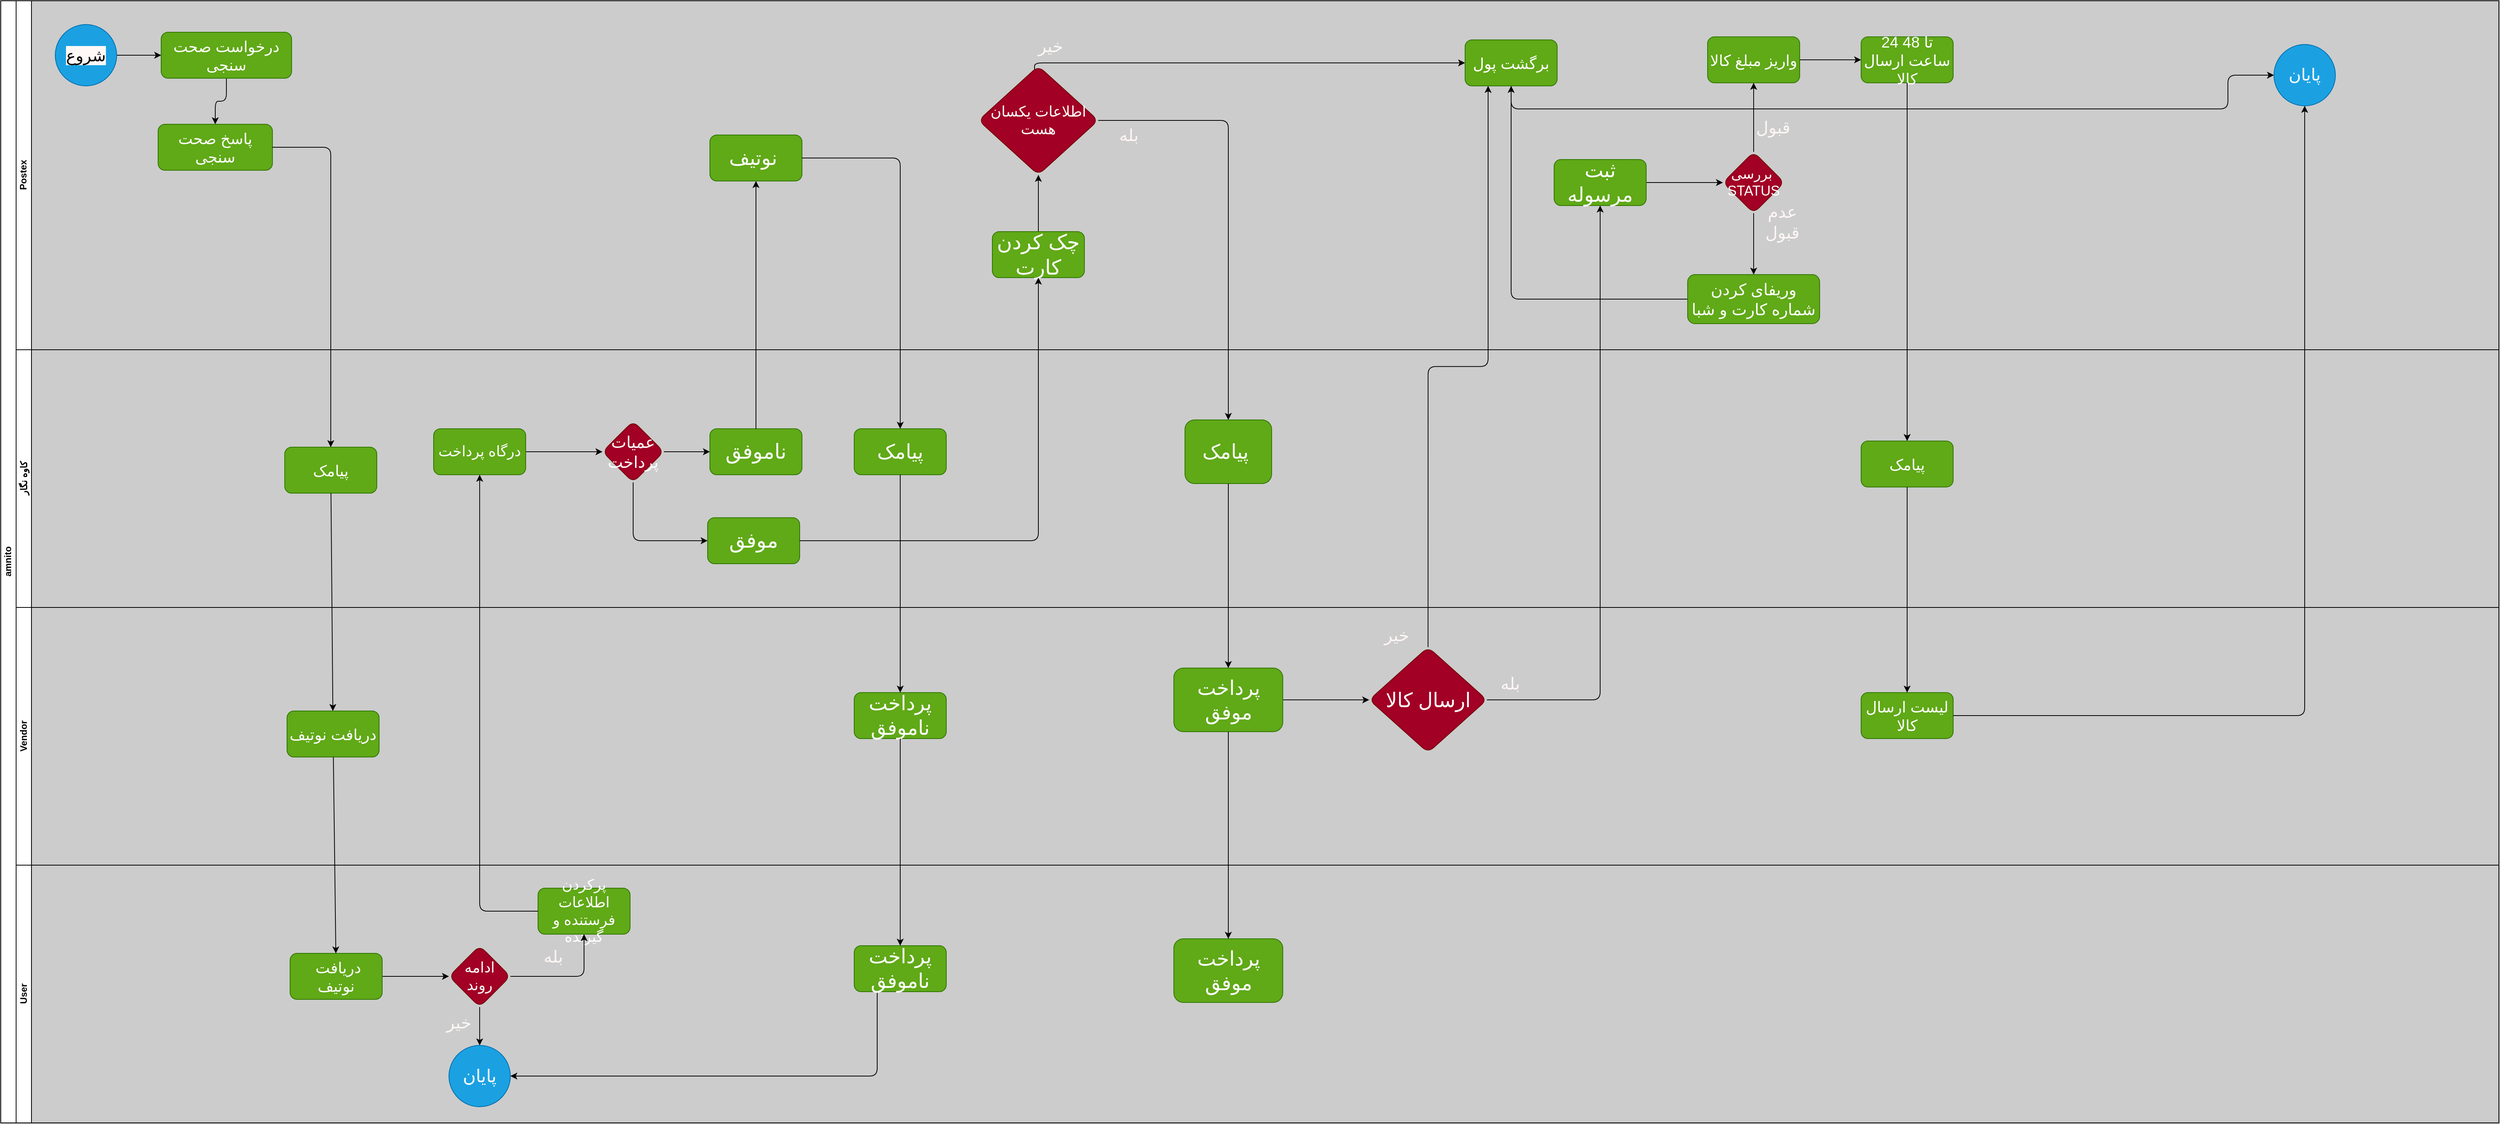 <mxfile>
    <diagram id="csm_xKcEM0WO2iue_b0D" name="Page-1">
        <mxGraphModel dx="1008" dy="563" grid="0" gridSize="20" guides="1" tooltips="1" connect="1" arrows="1" fold="1" page="1" pageScale="1" pageWidth="3300" pageHeight="2339" background="#CCCCCC" math="0" shadow="0">
            <root>
                <mxCell id="0"/>
                <mxCell id="1" parent="0"/>
                <mxCell id="2" value="amnito" style="swimlane;childLayout=stackLayout;resizeParent=1;resizeParentMax=0;horizontal=0;startSize=20;horizontalStack=0;html=1;" parent="1" vertex="1">
                    <mxGeometry x="20" y="80" width="3255" height="1463" as="geometry"/>
                </mxCell>
                <mxCell id="3" value="Postex" style="swimlane;startSize=20;horizontal=0;html=1;" parent="2" vertex="1">
                    <mxGeometry x="20" width="3235" height="455" as="geometry"/>
                </mxCell>
                <mxCell id="95" style="edgeStyle=orthogonalEdgeStyle;html=1;exitX=0.5;exitY=1;exitDx=0;exitDy=0;fontSize=22;fontColor=#FFF5F5;" parent="3" source="13" target="17" edge="1">
                    <mxGeometry relative="1" as="geometry"/>
                </mxCell>
                <mxCell id="13" value="&lt;span style=&quot;font-size: 20px;&quot;&gt;درخواست صحت سنجی&lt;/span&gt;" style="rounded=1;whiteSpace=wrap;html=1;fillColor=#60a917;fontColor=#ffffff;strokeColor=#2D7600;" parent="3" vertex="1">
                    <mxGeometry x="189" y="41" width="170" height="60" as="geometry"/>
                </mxCell>
                <mxCell id="16" style="edgeStyle=none;html=1;exitX=1;exitY=0.5;exitDx=0;exitDy=0;entryX=0;entryY=0.5;entryDx=0;entryDy=0;fontSize=20;fontColor=#000000;" parent="3" source="15" target="13" edge="1">
                    <mxGeometry relative="1" as="geometry"/>
                </mxCell>
                <mxCell id="15" value="&lt;font style=&quot;&quot; color=&quot;#000000&quot;&gt;شروع&lt;/font&gt;" style="ellipse;whiteSpace=wrap;html=1;aspect=fixed;labelBackgroundColor=#FFF8F7;fontSize=21;fillColor=#1ba1e2;fontColor=#ffffff;strokeColor=#006EAF;" parent="3" vertex="1">
                    <mxGeometry x="51" y="31" width="80" height="80" as="geometry"/>
                </mxCell>
                <mxCell id="17" value="&lt;font style=&quot;font-size: 20px;&quot;&gt;پاسخ صحت سنجی&lt;/font&gt;" style="rounded=1;whiteSpace=wrap;html=1;fillColor=#60a917;fontColor=#ffffff;strokeColor=#2D7600;" parent="3" vertex="1">
                    <mxGeometry x="185" y="161" width="149" height="60" as="geometry"/>
                </mxCell>
                <mxCell id="38" value="&lt;font style=&quot;font-size: 26px;&quot;&gt;نوتیف&amp;nbsp;&lt;/font&gt;" style="whiteSpace=wrap;html=1;fillColor=#60a917;strokeColor=#2D7600;fontColor=#ffffff;rounded=1;" parent="3" vertex="1">
                    <mxGeometry x="904" y="175" width="120" height="60" as="geometry"/>
                </mxCell>
                <mxCell id="52" value="" style="edgeStyle=orthogonalEdgeStyle;html=1;fontSize=26;fontColor=#000000;" parent="3" source="49" target="51" edge="1">
                    <mxGeometry relative="1" as="geometry"/>
                </mxCell>
                <mxCell id="49" value="&lt;font style=&quot;font-size: 27px;&quot;&gt;چک کردن کارت&lt;/font&gt;" style="whiteSpace=wrap;html=1;fillColor=#60a917;strokeColor=#2D7600;fontColor=#ffffff;rounded=1;" parent="3" vertex="1">
                    <mxGeometry x="1272" y="301" width="120" height="60" as="geometry"/>
                </mxCell>
                <mxCell id="60" value="" style="edgeStyle=orthogonalEdgeStyle;html=1;fontSize=26;fontColor=#000000;" parent="3" source="51" target="59" edge="1">
                    <mxGeometry relative="1" as="geometry">
                        <Array as="points">
                            <mxPoint x="1327" y="81"/>
                        </Array>
                    </mxGeometry>
                </mxCell>
                <mxCell id="51" value="&lt;font style=&quot;font-size: 19px;&quot;&gt;اطلاعات یکسان هست&lt;/font&gt;" style="rhombus;whiteSpace=wrap;html=1;fillColor=#a20025;strokeColor=#6F0000;fontColor=#ffffff;rounded=1;" parent="3" vertex="1">
                    <mxGeometry x="1254" y="85" width="156" height="142" as="geometry"/>
                </mxCell>
                <mxCell id="85" value="" style="edgeStyle=orthogonalEdgeStyle;html=1;fontSize=21;fontColor=#000000;" parent="3" source="59" target="84" edge="1">
                    <mxGeometry relative="1" as="geometry">
                        <Array as="points">
                            <mxPoint x="1948" y="141"/>
                            <mxPoint x="2882" y="141"/>
                        </Array>
                    </mxGeometry>
                </mxCell>
                <mxCell id="59" value="&lt;font style=&quot;font-size: 20px;&quot;&gt;برگشت پول&lt;/font&gt;" style="whiteSpace=wrap;html=1;fillColor=#60a917;strokeColor=#2D7600;fontColor=#ffffff;rounded=1;" parent="3" vertex="1">
                    <mxGeometry x="1888" y="51" width="120" height="60" as="geometry"/>
                </mxCell>
                <mxCell id="72" value="" style="edgeStyle=orthogonalEdgeStyle;html=1;fontSize=26;fontColor=#000000;" parent="3" source="69" target="71" edge="1">
                    <mxGeometry relative="1" as="geometry"/>
                </mxCell>
                <mxCell id="69" value="&lt;font style=&quot;font-size: 26px;&quot;&gt;ثبت مرسوله&lt;/font&gt;" style="whiteSpace=wrap;html=1;fillColor=#60a917;strokeColor=#2D7600;fontColor=#ffffff;rounded=1;" parent="3" vertex="1">
                    <mxGeometry x="2004" y="207" width="120" height="60" as="geometry"/>
                </mxCell>
                <mxCell id="74" value="" style="edgeStyle=orthogonalEdgeStyle;html=1;fontSize=18;fontColor=#000000;" parent="3" source="71" target="73" edge="1">
                    <mxGeometry relative="1" as="geometry"/>
                </mxCell>
                <mxCell id="82" value="" style="edgeStyle=orthogonalEdgeStyle;html=1;fontSize=20;fontColor=#000000;" parent="3" source="71" target="81" edge="1">
                    <mxGeometry relative="1" as="geometry"/>
                </mxCell>
                <mxCell id="71" value="&lt;font style=&quot;font-size: 18px;&quot;&gt;بررسی&amp;nbsp;&lt;br&gt;STATUS&lt;/font&gt;" style="rhombus;whiteSpace=wrap;html=1;fillColor=#a20025;strokeColor=#6F0000;fontColor=#ffffff;rounded=1;" parent="3" vertex="1">
                    <mxGeometry x="2224" y="197" width="80" height="80" as="geometry"/>
                </mxCell>
                <mxCell id="76" value="" style="edgeStyle=orthogonalEdgeStyle;html=1;fontSize=20;fontColor=#000000;" parent="3" source="73" target="75" edge="1">
                    <mxGeometry relative="1" as="geometry"/>
                </mxCell>
                <mxCell id="73" value="&lt;font style=&quot;font-size: 20px;&quot;&gt;واریز مبلغ کالا&lt;/font&gt;" style="whiteSpace=wrap;html=1;fillColor=#60a917;strokeColor=#2D7600;fontColor=#ffffff;rounded=1;" parent="3" vertex="1">
                    <mxGeometry x="2204" y="47" width="120" height="60" as="geometry"/>
                </mxCell>
                <mxCell id="75" value="&lt;font style=&quot;font-size: 20px;&quot;&gt;24 تا 48 ساعت ارسال کالا&lt;/font&gt;" style="whiteSpace=wrap;html=1;fillColor=#60a917;strokeColor=#2D7600;fontColor=#ffffff;rounded=1;" parent="3" vertex="1">
                    <mxGeometry x="2404" y="47" width="120" height="60" as="geometry"/>
                </mxCell>
                <mxCell id="83" style="edgeStyle=orthogonalEdgeStyle;html=1;exitX=0;exitY=0.5;exitDx=0;exitDy=0;entryX=0.5;entryY=1;entryDx=0;entryDy=0;fontSize=21;fontColor=#000000;" parent="3" source="81" target="59" edge="1">
                    <mxGeometry relative="1" as="geometry"/>
                </mxCell>
                <mxCell id="81" value="&lt;font style=&quot;font-size: 21px;&quot;&gt;وریفای کردن شماره کارت و شبا&lt;/font&gt;" style="whiteSpace=wrap;html=1;fillColor=#60a917;strokeColor=#2D7600;fontColor=#ffffff;rounded=1;" parent="3" vertex="1">
                    <mxGeometry x="2178" y="357" width="172" height="64" as="geometry"/>
                </mxCell>
                <mxCell id="84" value="&lt;font style=&quot;font-size: 22px;&quot;&gt;پایان&lt;/font&gt;" style="ellipse;whiteSpace=wrap;html=1;fillColor=#1ba1e2;strokeColor=#006EAF;fontColor=#ffffff;rounded=1;" parent="3" vertex="1">
                    <mxGeometry x="2942" y="57" width="80" height="80" as="geometry"/>
                </mxCell>
                <mxCell id="87" value="&lt;font color=&quot;#fff5f5&quot;&gt;عدم قبول&lt;/font&gt;" style="text;html=1;strokeColor=none;fillColor=none;align=center;verticalAlign=middle;whiteSpace=wrap;rounded=0;labelBackgroundColor=none;fontSize=22;fontColor=#000000;" parent="3" vertex="1">
                    <mxGeometry x="2264" y="274" width="75" height="30" as="geometry"/>
                </mxCell>
                <mxCell id="88" value="&lt;font color=&quot;#fff5f5&quot;&gt;&amp;nbsp;قبول&lt;/font&gt;" style="text;html=1;strokeColor=none;fillColor=none;align=center;verticalAlign=middle;whiteSpace=wrap;rounded=0;labelBackgroundColor=none;fontSize=22;fontColor=#000000;" parent="3" vertex="1">
                    <mxGeometry x="2249" y="151" width="75" height="30" as="geometry"/>
                </mxCell>
                <mxCell id="91" value="بله" style="text;html=1;strokeColor=none;fillColor=none;align=center;verticalAlign=middle;whiteSpace=wrap;rounded=0;labelBackgroundColor=none;fontSize=22;fontColor=#FFF5F5;" parent="3" vertex="1">
                    <mxGeometry x="1420" y="161" width="60" height="30" as="geometry"/>
                </mxCell>
                <mxCell id="92" value="خیر" style="text;html=1;strokeColor=none;fillColor=none;align=center;verticalAlign=middle;whiteSpace=wrap;rounded=0;labelBackgroundColor=none;fontSize=22;fontColor=#FFF5F5;" parent="3" vertex="1">
                    <mxGeometry x="1318" y="45" width="60" height="30" as="geometry"/>
                </mxCell>
                <mxCell id="4" value="کاوه نگار" style="swimlane;startSize=20;horizontal=0;html=1;" parent="2" vertex="1">
                    <mxGeometry x="20" y="455" width="3235" height="336" as="geometry"/>
                </mxCell>
                <mxCell id="19" value="&lt;font style=&quot;font-size: 20px;&quot;&gt;پیامک&lt;/font&gt;" style="rounded=1;whiteSpace=wrap;html=1;fillColor=#60a917;fontColor=#ffffff;strokeColor=#2D7600;" parent="4" vertex="1">
                    <mxGeometry x="350" y="127" width="120" height="60" as="geometry"/>
                </mxCell>
                <mxCell id="34" value="" style="edgeStyle=none;html=1;fontSize=19;fontColor=#000000;" parent="4" source="31" target="33" edge="1">
                    <mxGeometry relative="1" as="geometry"/>
                </mxCell>
                <mxCell id="31" value="&lt;font style=&quot;font-size: 19px;&quot;&gt;درگاه پرداخت&lt;/font&gt;" style="whiteSpace=wrap;html=1;fillColor=#60a917;strokeColor=#2D7600;fontColor=#ffffff;rounded=1;" parent="4" vertex="1">
                    <mxGeometry x="544" y="103" width="120" height="60" as="geometry"/>
                </mxCell>
                <mxCell id="36" value="" style="edgeStyle=none;html=1;fontSize=21;fontColor=#000000;" parent="4" source="33" target="35" edge="1">
                    <mxGeometry relative="1" as="geometry"/>
                </mxCell>
                <mxCell id="48" style="edgeStyle=orthogonalEdgeStyle;html=1;exitX=0.5;exitY=1;exitDx=0;exitDy=0;entryX=0;entryY=0.5;entryDx=0;entryDy=0;fontSize=26;fontColor=#000000;" parent="4" source="33" target="47" edge="1">
                    <mxGeometry relative="1" as="geometry"/>
                </mxCell>
                <mxCell id="33" value="&lt;font style=&quot;font-size: 21px;&quot;&gt;عمیات پرداخت&lt;/font&gt;" style="rhombus;whiteSpace=wrap;html=1;fillColor=#a20025;strokeColor=#6F0000;fontColor=#ffffff;rounded=1;" parent="4" vertex="1">
                    <mxGeometry x="764" y="93" width="80" height="80" as="geometry"/>
                </mxCell>
                <mxCell id="35" value="&lt;font style=&quot;font-size: 27px;&quot;&gt;ناموفق&lt;/font&gt;" style="whiteSpace=wrap;html=1;fillColor=#60a917;strokeColor=#2D7600;fontColor=#ffffff;rounded=1;" parent="4" vertex="1">
                    <mxGeometry x="904" y="103" width="120" height="60" as="geometry"/>
                </mxCell>
                <mxCell id="40" value="&lt;font style=&quot;font-size: 26px;&quot;&gt;پیامک&lt;/font&gt;" style="whiteSpace=wrap;html=1;fillColor=#60a917;strokeColor=#2D7600;fontColor=#ffffff;rounded=1;" parent="4" vertex="1">
                    <mxGeometry x="1092" y="103" width="120" height="60" as="geometry"/>
                </mxCell>
                <mxCell id="47" value="&lt;font style=&quot;font-size: 27px;&quot;&gt;موفق&lt;/font&gt;" style="whiteSpace=wrap;html=1;fillColor=#60a917;strokeColor=#2D7600;fontColor=#ffffff;rounded=1;" parent="4" vertex="1">
                    <mxGeometry x="901" y="219" width="120" height="60" as="geometry"/>
                </mxCell>
                <mxCell id="53" value="&lt;font style=&quot;font-size: 26px;&quot;&gt;پیامک&amp;nbsp;&lt;/font&gt;" style="whiteSpace=wrap;html=1;fillColor=#60a917;strokeColor=#2D7600;fontColor=#ffffff;rounded=1;" parent="4" vertex="1">
                    <mxGeometry x="1523" y="91.5" width="113" height="83" as="geometry"/>
                </mxCell>
                <mxCell id="77" value="&lt;font style=&quot;font-size: 20px;&quot;&gt;پیامک&lt;/font&gt;" style="whiteSpace=wrap;html=1;fillColor=#60a917;strokeColor=#2D7600;fontColor=#ffffff;rounded=1;" parent="4" vertex="1">
                    <mxGeometry x="2404" y="119" width="120" height="60" as="geometry"/>
                </mxCell>
                <mxCell id="11" value="Vendor" style="swimlane;startSize=20;horizontal=0;html=1;" parent="2" vertex="1">
                    <mxGeometry x="20" y="791" width="3235" height="336" as="geometry"/>
                </mxCell>
                <mxCell id="21" value="&lt;font style=&quot;font-size: 20px;&quot;&gt;دریافت&amp;nbsp;نوتیف&lt;/font&gt;" style="rounded=1;whiteSpace=wrap;html=1;fillColor=#60a917;fontColor=#ffffff;strokeColor=#2D7600;" parent="11" vertex="1">
                    <mxGeometry x="353" y="135" width="120" height="60" as="geometry"/>
                </mxCell>
                <mxCell id="42" value="&lt;font style=&quot;font-size: 26px;&quot;&gt;پرداخت ناموفق&lt;/font&gt;" style="whiteSpace=wrap;html=1;fillColor=#60a917;strokeColor=#2D7600;fontColor=#ffffff;rounded=1;" parent="11" vertex="1">
                    <mxGeometry x="1092" y="111" width="120" height="60" as="geometry"/>
                </mxCell>
                <mxCell id="62" value="" style="edgeStyle=orthogonalEdgeStyle;html=1;fontSize=20;fontColor=#000000;" parent="11" source="55" target="61" edge="1">
                    <mxGeometry relative="1" as="geometry"/>
                </mxCell>
                <mxCell id="55" value="&lt;font style=&quot;font-size: 26px;&quot;&gt;پرداخت موفق&lt;/font&gt;" style="whiteSpace=wrap;html=1;fillColor=#60a917;strokeColor=#2D7600;fontColor=#ffffff;rounded=1;" parent="11" vertex="1">
                    <mxGeometry x="1508.5" y="79" width="142" height="83" as="geometry"/>
                </mxCell>
                <mxCell id="61" value="&lt;font style=&quot;font-size: 26px;&quot;&gt;ارسال کالا&lt;/font&gt;" style="rhombus;whiteSpace=wrap;html=1;fillColor=#a20025;strokeColor=#6F0000;fontColor=#ffffff;rounded=1;" parent="11" vertex="1">
                    <mxGeometry x="1763" y="51.75" width="153.5" height="137.5" as="geometry"/>
                </mxCell>
                <mxCell id="79" value="&lt;font style=&quot;font-size: 20px;&quot;&gt;لیست ارسال کالا&lt;/font&gt;" style="whiteSpace=wrap;html=1;fillColor=#60a917;strokeColor=#2D7600;fontColor=#ffffff;rounded=1;" parent="11" vertex="1">
                    <mxGeometry x="2404" y="111" width="120" height="60" as="geometry"/>
                </mxCell>
                <mxCell id="89" value="خیر" style="text;html=1;strokeColor=none;fillColor=none;align=center;verticalAlign=middle;whiteSpace=wrap;rounded=0;labelBackgroundColor=none;fontSize=22;fontColor=#FFF5F5;" parent="11" vertex="1">
                    <mxGeometry x="1769" y="21.75" width="60" height="30" as="geometry"/>
                </mxCell>
                <mxCell id="90" value="بله" style="text;html=1;strokeColor=none;fillColor=none;align=center;verticalAlign=middle;whiteSpace=wrap;rounded=0;labelBackgroundColor=none;fontSize=22;fontColor=#FFF5F5;" parent="11" vertex="1">
                    <mxGeometry x="1916.5" y="85" width="60" height="30" as="geometry"/>
                </mxCell>
                <mxCell id="12" value="User" style="swimlane;startSize=20;horizontal=0;html=1;" parent="2" vertex="1">
                    <mxGeometry x="20" y="1127" width="3235" height="336" as="geometry"/>
                </mxCell>
                <mxCell id="26" value="" style="edgeStyle=none;html=1;fontSize=20;fontColor=#000000;" parent="12" source="23" target="25" edge="1">
                    <mxGeometry relative="1" as="geometry"/>
                </mxCell>
                <mxCell id="23" value="&lt;font style=&quot;font-size: 20px;&quot;&gt;دریافت&amp;nbsp; نوتیف&lt;/font&gt;" style="rounded=1;whiteSpace=wrap;html=1;fillColor=#60a917;fontColor=#ffffff;strokeColor=#2D7600;" parent="12" vertex="1">
                    <mxGeometry x="357" y="115" width="120" height="60" as="geometry"/>
                </mxCell>
                <mxCell id="28" value="" style="edgeStyle=none;html=1;fontSize=19;fontColor=#000000;" parent="12" source="25" target="27" edge="1">
                    <mxGeometry relative="1" as="geometry"/>
                </mxCell>
                <mxCell id="25" value="&lt;font style=&quot;font-size: 19px;&quot;&gt;ادامه روند&lt;/font&gt;" style="rhombus;whiteSpace=wrap;html=1;fillColor=#a20025;strokeColor=#6F0000;fontColor=#ffffff;rounded=1;" parent="12" vertex="1">
                    <mxGeometry x="564" y="105" width="80" height="80" as="geometry"/>
                </mxCell>
                <mxCell id="27" value="&lt;font style=&quot;font-size: 23px;&quot;&gt;پایان&lt;/font&gt;" style="ellipse;whiteSpace=wrap;html=1;fillColor=#1ba1e2;strokeColor=#006EAF;fontColor=#ffffff;rounded=1;" parent="12" vertex="1">
                    <mxGeometry x="564" y="235" width="80" height="80" as="geometry"/>
                </mxCell>
                <mxCell id="46" style="edgeStyle=orthogonalEdgeStyle;html=1;exitX=0.25;exitY=1;exitDx=0;exitDy=0;entryX=1;entryY=0.5;entryDx=0;entryDy=0;fontSize=26;fontColor=#000000;" parent="12" source="44" target="27" edge="1">
                    <mxGeometry relative="1" as="geometry"/>
                </mxCell>
                <mxCell id="44" value="&lt;font style=&quot;font-size: 26px;&quot;&gt;پرداخت ناموفق&lt;/font&gt;" style="whiteSpace=wrap;html=1;fillColor=#60a917;strokeColor=#2D7600;fontColor=#ffffff;rounded=1;" parent="12" vertex="1">
                    <mxGeometry x="1092" y="105" width="120" height="60" as="geometry"/>
                </mxCell>
                <mxCell id="57" value="&lt;font style=&quot;font-size: 26px;&quot;&gt;پرداخت موفق&lt;/font&gt;" style="whiteSpace=wrap;html=1;fillColor=#60a917;strokeColor=#2D7600;fontColor=#ffffff;rounded=1;" parent="12" vertex="1">
                    <mxGeometry x="1508.5" y="96" width="142" height="83" as="geometry"/>
                </mxCell>
                <mxCell id="93" value="بله" style="text;html=1;strokeColor=none;fillColor=none;align=center;verticalAlign=middle;whiteSpace=wrap;rounded=0;labelBackgroundColor=none;fontSize=22;fontColor=#FFF5F5;" parent="12" vertex="1">
                    <mxGeometry x="670" y="105" width="60" height="30" as="geometry"/>
                </mxCell>
                <mxCell id="94" value="خیر" style="text;html=1;strokeColor=none;fillColor=none;align=center;verticalAlign=middle;whiteSpace=wrap;rounded=0;labelBackgroundColor=none;fontSize=22;fontColor=#FFF5F5;" parent="12" vertex="1">
                    <mxGeometry x="547" y="191" width="60" height="30" as="geometry"/>
                </mxCell>
                <mxCell id="29" value="&lt;span style=&quot;font-size: 19px;&quot;&gt;پرکردن اطلاعات فرستنده و گیرنده&lt;/span&gt;" style="whiteSpace=wrap;html=1;fillColor=#60a917;strokeColor=#2D7600;fontColor=#ffffff;rounded=1;" parent="12" vertex="1">
                    <mxGeometry x="680" y="30" width="120" height="60" as="geometry"/>
                </mxCell>
                <mxCell id="30" value="" style="edgeStyle=orthogonalEdgeStyle;html=1;fontSize=23;fontColor=#000000;" parent="12" source="25" target="29" edge="1">
                    <mxGeometry relative="1" as="geometry"/>
                </mxCell>
                <mxCell id="20" value="" style="edgeStyle=orthogonalEdgeStyle;html=1;fontSize=20;fontColor=#000000;" parent="2" source="17" target="19" edge="1">
                    <mxGeometry relative="1" as="geometry"/>
                </mxCell>
                <mxCell id="22" value="" style="edgeStyle=none;html=1;fontSize=20;fontColor=#000000;" parent="2" source="19" target="21" edge="1">
                    <mxGeometry relative="1" as="geometry"/>
                </mxCell>
                <mxCell id="24" value="" style="edgeStyle=none;html=1;fontSize=20;fontColor=#000000;" parent="2" source="21" target="23" edge="1">
                    <mxGeometry relative="1" as="geometry"/>
                </mxCell>
                <mxCell id="39" value="" style="edgeStyle=none;html=1;fontSize=27;fontColor=#000000;" parent="2" source="35" target="38" edge="1">
                    <mxGeometry relative="1" as="geometry"/>
                </mxCell>
                <mxCell id="41" value="" style="edgeStyle=orthogonalEdgeStyle;html=1;fontSize=26;fontColor=#000000;" parent="2" source="38" target="40" edge="1">
                    <mxGeometry relative="1" as="geometry"/>
                </mxCell>
                <mxCell id="43" value="" style="edgeStyle=orthogonalEdgeStyle;html=1;fontSize=26;fontColor=#000000;" parent="2" source="40" target="42" edge="1">
                    <mxGeometry relative="1" as="geometry"/>
                </mxCell>
                <mxCell id="45" value="" style="edgeStyle=orthogonalEdgeStyle;html=1;fontSize=26;fontColor=#000000;" parent="2" source="42" target="44" edge="1">
                    <mxGeometry relative="1" as="geometry"/>
                </mxCell>
                <mxCell id="50" value="" style="edgeStyle=orthogonalEdgeStyle;html=1;fontSize=26;fontColor=#000000;" parent="2" source="47" target="49" edge="1">
                    <mxGeometry relative="1" as="geometry"/>
                </mxCell>
                <mxCell id="54" value="" style="edgeStyle=orthogonalEdgeStyle;html=1;fontSize=19;fontColor=#000000;" parent="2" source="51" target="53" edge="1">
                    <mxGeometry relative="1" as="geometry"/>
                </mxCell>
                <mxCell id="56" value="" style="edgeStyle=orthogonalEdgeStyle;html=1;fontSize=26;fontColor=#000000;" parent="2" source="53" target="55" edge="1">
                    <mxGeometry relative="1" as="geometry"/>
                </mxCell>
                <mxCell id="58" value="" style="edgeStyle=orthogonalEdgeStyle;html=1;fontSize=26;fontColor=#000000;" parent="2" source="55" target="57" edge="1">
                    <mxGeometry relative="1" as="geometry"/>
                </mxCell>
                <mxCell id="66" style="edgeStyle=orthogonalEdgeStyle;html=1;exitX=0.5;exitY=0;exitDx=0;exitDy=0;entryX=0.25;entryY=1;entryDx=0;entryDy=0;fontSize=26;fontColor=#000000;" parent="2" source="61" target="59" edge="1">
                    <mxGeometry relative="1" as="geometry"/>
                </mxCell>
                <mxCell id="70" value="" style="edgeStyle=orthogonalEdgeStyle;html=1;fontSize=26;fontColor=#000000;" parent="2" source="61" target="69" edge="1">
                    <mxGeometry relative="1" as="geometry"/>
                </mxCell>
                <mxCell id="78" value="" style="edgeStyle=orthogonalEdgeStyle;html=1;fontSize=20;fontColor=#000000;" parent="2" source="75" target="77" edge="1">
                    <mxGeometry relative="1" as="geometry"/>
                </mxCell>
                <mxCell id="80" value="" style="edgeStyle=orthogonalEdgeStyle;html=1;fontSize=20;fontColor=#000000;" parent="2" source="77" target="79" edge="1">
                    <mxGeometry relative="1" as="geometry"/>
                </mxCell>
                <mxCell id="86" style="edgeStyle=orthogonalEdgeStyle;html=1;exitX=1;exitY=0.5;exitDx=0;exitDy=0;entryX=0.5;entryY=1;entryDx=0;entryDy=0;fontSize=22;fontColor=#000000;" parent="2" source="79" target="84" edge="1">
                    <mxGeometry relative="1" as="geometry"/>
                </mxCell>
                <mxCell id="32" value="" style="edgeStyle=orthogonalEdgeStyle;html=1;fontSize=19;fontColor=#000000;" parent="2" source="29" target="31" edge="1">
                    <mxGeometry relative="1" as="geometry"/>
                </mxCell>
            </root>
        </mxGraphModel>
    </diagram>
</mxfile>